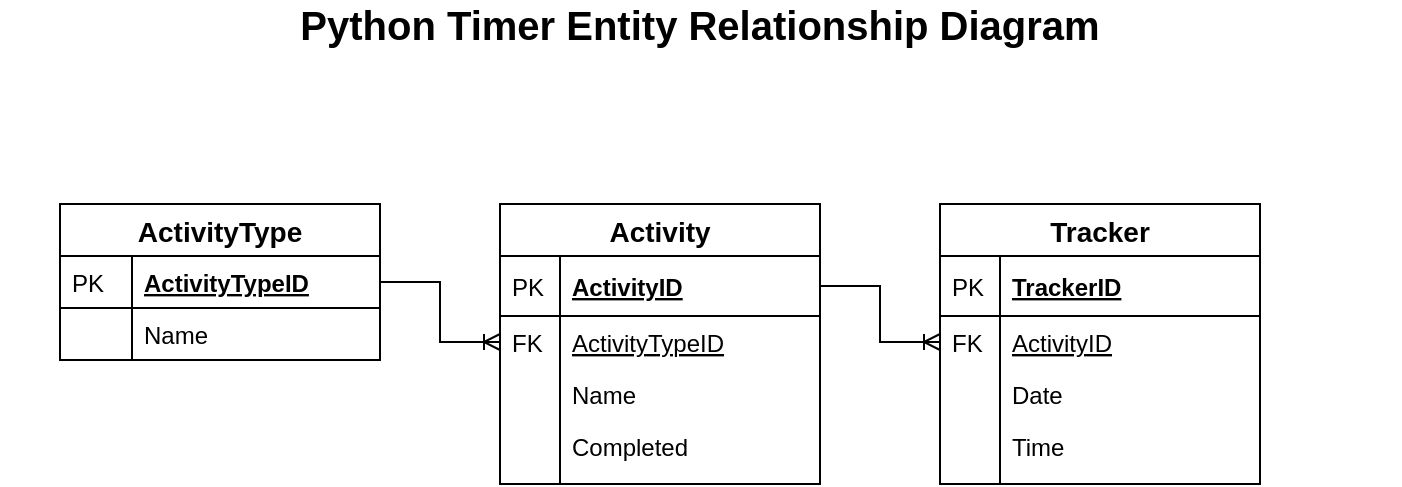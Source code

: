 <mxfile version="13.0.3" type="device"><diagram id="C5RBs43oDa-KdzZeNtuy" name="Page-1"><mxGraphModel dx="1024" dy="592" grid="1" gridSize="10" guides="1" tooltips="1" connect="1" arrows="1" fold="1" page="1" pageScale="1" pageWidth="827" pageHeight="1169" math="0" shadow="0"><root><mxCell id="WIyWlLk6GJQsqaUBKTNV-0"/><mxCell id="WIyWlLk6GJQsqaUBKTNV-1" parent="WIyWlLk6GJQsqaUBKTNV-0"/><mxCell id="zkfFHV4jXpPFQw0GAbJ--51" value="ActivityType" style="swimlane;fontStyle=1;childLayout=stackLayout;horizontal=1;startSize=26;horizontalStack=0;resizeParent=1;resizeLast=0;collapsible=1;marginBottom=0;rounded=0;shadow=0;strokeWidth=1;fontSize=14;" parent="WIyWlLk6GJQsqaUBKTNV-1" vertex="1"><mxGeometry x="90" y="140" width="160" height="78" as="geometry"><mxRectangle x="20" y="80" width="160" height="26" as="alternateBounds"/></mxGeometry></mxCell><mxCell id="zkfFHV4jXpPFQw0GAbJ--52" value="ActivityTypeID" style="shape=partialRectangle;top=0;left=0;right=0;bottom=1;align=left;verticalAlign=top;fillColor=none;spacingLeft=40;spacingRight=4;overflow=hidden;rotatable=0;points=[[0,0.5],[1,0.5]];portConstraint=eastwest;dropTarget=0;rounded=0;shadow=0;strokeWidth=1;fontStyle=5" parent="zkfFHV4jXpPFQw0GAbJ--51" vertex="1"><mxGeometry y="26" width="160" height="26" as="geometry"/></mxCell><mxCell id="zkfFHV4jXpPFQw0GAbJ--53" value="PK" style="shape=partialRectangle;top=0;left=0;bottom=0;fillColor=none;align=left;verticalAlign=top;spacingLeft=4;spacingRight=4;overflow=hidden;rotatable=0;points=[];portConstraint=eastwest;part=1;" parent="zkfFHV4jXpPFQw0GAbJ--52" vertex="1" connectable="0"><mxGeometry width="36" height="26" as="geometry"/></mxCell><mxCell id="zkfFHV4jXpPFQw0GAbJ--54" value="Name" style="shape=partialRectangle;top=0;left=0;right=0;bottom=0;align=left;verticalAlign=top;fillColor=none;spacingLeft=40;spacingRight=4;overflow=hidden;rotatable=0;points=[[0,0.5],[1,0.5]];portConstraint=eastwest;dropTarget=0;rounded=0;shadow=0;strokeWidth=1;" parent="zkfFHV4jXpPFQw0GAbJ--51" vertex="1"><mxGeometry y="52" width="160" height="26" as="geometry"/></mxCell><mxCell id="zkfFHV4jXpPFQw0GAbJ--55" value="" style="shape=partialRectangle;top=0;left=0;bottom=0;fillColor=none;align=left;verticalAlign=top;spacingLeft=4;spacingRight=4;overflow=hidden;rotatable=0;points=[];portConstraint=eastwest;part=1;" parent="zkfFHV4jXpPFQw0GAbJ--54" vertex="1" connectable="0"><mxGeometry width="36" height="26" as="geometry"/></mxCell><mxCell id="bg1hAhy8vVejMoNDWnup-25" value="Activity" style="swimlane;fontStyle=1;childLayout=stackLayout;horizontal=1;startSize=26;horizontalStack=0;resizeParent=1;resizeParentMax=0;resizeLast=0;collapsible=1;marginBottom=0;align=center;fontSize=14;" parent="WIyWlLk6GJQsqaUBKTNV-1" vertex="1"><mxGeometry x="310" y="140" width="160" height="140" as="geometry"/></mxCell><mxCell id="bg1hAhy8vVejMoNDWnup-26" value="ActivityID" style="shape=partialRectangle;top=0;left=0;right=0;bottom=1;align=left;verticalAlign=middle;fillColor=none;spacingLeft=34;spacingRight=4;overflow=hidden;rotatable=0;points=[[0,0.5],[1,0.5]];portConstraint=eastwest;dropTarget=0;fontStyle=5;fontSize=12;" parent="bg1hAhy8vVejMoNDWnup-25" vertex="1"><mxGeometry y="26" width="160" height="30" as="geometry"/></mxCell><mxCell id="bg1hAhy8vVejMoNDWnup-27" value="PK" style="shape=partialRectangle;top=0;left=0;bottom=0;fillColor=none;align=left;verticalAlign=middle;spacingLeft=4;spacingRight=4;overflow=hidden;rotatable=0;points=[];portConstraint=eastwest;part=1;fontSize=12;" parent="bg1hAhy8vVejMoNDWnup-26" vertex="1" connectable="0"><mxGeometry width="30" height="30" as="geometry"/></mxCell><mxCell id="bg1hAhy8vVejMoNDWnup-28" value="ActivityTypeID" style="shape=partialRectangle;top=0;left=0;right=0;bottom=0;align=left;verticalAlign=top;fillColor=none;spacingLeft=34;spacingRight=4;overflow=hidden;rotatable=0;points=[[0,0.5],[1,0.5]];portConstraint=eastwest;dropTarget=0;fontSize=12;fontStyle=4" parent="bg1hAhy8vVejMoNDWnup-25" vertex="1"><mxGeometry y="56" width="160" height="26" as="geometry"/></mxCell><mxCell id="bg1hAhy8vVejMoNDWnup-29" value="FK" style="shape=partialRectangle;top=0;left=0;bottom=0;fillColor=none;align=left;verticalAlign=top;spacingLeft=4;spacingRight=4;overflow=hidden;rotatable=0;points=[];portConstraint=eastwest;part=1;fontSize=12;" parent="bg1hAhy8vVejMoNDWnup-28" vertex="1" connectable="0"><mxGeometry width="30" height="26" as="geometry"/></mxCell><mxCell id="bg1hAhy8vVejMoNDWnup-30" value="Name" style="shape=partialRectangle;top=0;left=0;right=0;bottom=0;align=left;verticalAlign=top;fillColor=none;spacingLeft=34;spacingRight=4;overflow=hidden;rotatable=0;points=[[0,0.5],[1,0.5]];portConstraint=eastwest;dropTarget=0;fontSize=12;" parent="bg1hAhy8vVejMoNDWnup-25" vertex="1"><mxGeometry y="82" width="160" height="26" as="geometry"/></mxCell><mxCell id="bg1hAhy8vVejMoNDWnup-31" value="" style="shape=partialRectangle;top=0;left=0;bottom=0;fillColor=none;align=left;verticalAlign=top;spacingLeft=4;spacingRight=4;overflow=hidden;rotatable=0;points=[];portConstraint=eastwest;part=1;fontSize=12;" parent="bg1hAhy8vVejMoNDWnup-30" vertex="1" connectable="0"><mxGeometry width="30" height="26" as="geometry"/></mxCell><mxCell id="bg1hAhy8vVejMoNDWnup-32" value="Completed" style="shape=partialRectangle;top=0;left=0;right=0;bottom=0;align=left;verticalAlign=top;fillColor=none;spacingLeft=34;spacingRight=4;overflow=hidden;rotatable=0;points=[[0,0.5],[1,0.5]];portConstraint=eastwest;dropTarget=0;fontSize=12;" parent="bg1hAhy8vVejMoNDWnup-25" vertex="1"><mxGeometry y="108" width="160" height="26" as="geometry"/></mxCell><mxCell id="bg1hAhy8vVejMoNDWnup-33" value="" style="shape=partialRectangle;top=0;left=0;bottom=0;fillColor=none;align=left;verticalAlign=top;spacingLeft=4;spacingRight=4;overflow=hidden;rotatable=0;points=[];portConstraint=eastwest;part=1;fontSize=12;" parent="bg1hAhy8vVejMoNDWnup-32" vertex="1" connectable="0"><mxGeometry width="30" height="26" as="geometry"/></mxCell><mxCell id="bg1hAhy8vVejMoNDWnup-34" value="" style="shape=partialRectangle;top=0;left=0;right=0;bottom=0;align=left;verticalAlign=top;fillColor=none;spacingLeft=34;spacingRight=4;overflow=hidden;rotatable=0;points=[[0,0.5],[1,0.5]];portConstraint=eastwest;dropTarget=0;fontSize=12;" parent="bg1hAhy8vVejMoNDWnup-25" vertex="1"><mxGeometry y="134" width="160" height="6" as="geometry"/></mxCell><mxCell id="bg1hAhy8vVejMoNDWnup-35" value="" style="shape=partialRectangle;top=0;left=0;bottom=0;fillColor=none;align=left;verticalAlign=top;spacingLeft=4;spacingRight=4;overflow=hidden;rotatable=0;points=[];portConstraint=eastwest;part=1;fontSize=12;" parent="bg1hAhy8vVejMoNDWnup-34" vertex="1" connectable="0"><mxGeometry width="30" height="6" as="geometry"/></mxCell><mxCell id="bg1hAhy8vVejMoNDWnup-48" value="Tracker" style="swimlane;fontStyle=1;childLayout=stackLayout;horizontal=1;startSize=26;horizontalStack=0;resizeParent=1;resizeParentMax=0;resizeLast=0;collapsible=1;marginBottom=0;align=center;fontSize=14;" parent="WIyWlLk6GJQsqaUBKTNV-1" vertex="1"><mxGeometry x="530" y="140" width="160" height="140" as="geometry"/></mxCell><mxCell id="bg1hAhy8vVejMoNDWnup-49" value="TrackerID" style="shape=partialRectangle;top=0;left=0;right=0;bottom=1;align=left;verticalAlign=middle;fillColor=none;spacingLeft=34;spacingRight=4;overflow=hidden;rotatable=0;points=[[0,0.5],[1,0.5]];portConstraint=eastwest;dropTarget=0;fontStyle=5;fontSize=12;" parent="bg1hAhy8vVejMoNDWnup-48" vertex="1"><mxGeometry y="26" width="160" height="30" as="geometry"/></mxCell><mxCell id="bg1hAhy8vVejMoNDWnup-50" value="PK" style="shape=partialRectangle;top=0;left=0;bottom=0;fillColor=none;align=left;verticalAlign=middle;spacingLeft=4;spacingRight=4;overflow=hidden;rotatable=0;points=[];portConstraint=eastwest;part=1;fontSize=12;" parent="bg1hAhy8vVejMoNDWnup-49" vertex="1" connectable="0"><mxGeometry width="30" height="30" as="geometry"/></mxCell><mxCell id="bg1hAhy8vVejMoNDWnup-51" value="ActivityID" style="shape=partialRectangle;top=0;left=0;right=0;bottom=0;align=left;verticalAlign=top;fillColor=none;spacingLeft=34;spacingRight=4;overflow=hidden;rotatable=0;points=[[0,0.5],[1,0.5]];portConstraint=eastwest;dropTarget=0;fontSize=12;fontStyle=4" parent="bg1hAhy8vVejMoNDWnup-48" vertex="1"><mxGeometry y="56" width="160" height="26" as="geometry"/></mxCell><mxCell id="bg1hAhy8vVejMoNDWnup-52" value="FK" style="shape=partialRectangle;top=0;left=0;bottom=0;fillColor=none;align=left;verticalAlign=top;spacingLeft=4;spacingRight=4;overflow=hidden;rotatable=0;points=[];portConstraint=eastwest;part=1;fontSize=12;" parent="bg1hAhy8vVejMoNDWnup-51" vertex="1" connectable="0"><mxGeometry width="30" height="26" as="geometry"/></mxCell><mxCell id="bg1hAhy8vVejMoNDWnup-53" value="Date" style="shape=partialRectangle;top=0;left=0;right=0;bottom=0;align=left;verticalAlign=top;fillColor=none;spacingLeft=34;spacingRight=4;overflow=hidden;rotatable=0;points=[[0,0.5],[1,0.5]];portConstraint=eastwest;dropTarget=0;fontSize=12;" parent="bg1hAhy8vVejMoNDWnup-48" vertex="1"><mxGeometry y="82" width="160" height="26" as="geometry"/></mxCell><mxCell id="bg1hAhy8vVejMoNDWnup-54" value="" style="shape=partialRectangle;top=0;left=0;bottom=0;fillColor=none;align=left;verticalAlign=top;spacingLeft=4;spacingRight=4;overflow=hidden;rotatable=0;points=[];portConstraint=eastwest;part=1;fontSize=12;" parent="bg1hAhy8vVejMoNDWnup-53" vertex="1" connectable="0"><mxGeometry width="30" height="26" as="geometry"/></mxCell><mxCell id="bg1hAhy8vVejMoNDWnup-55" value="Time" style="shape=partialRectangle;top=0;left=0;right=0;bottom=0;align=left;verticalAlign=top;fillColor=none;spacingLeft=34;spacingRight=4;overflow=hidden;rotatable=0;points=[[0,0.5],[1,0.5]];portConstraint=eastwest;dropTarget=0;fontSize=12;" parent="bg1hAhy8vVejMoNDWnup-48" vertex="1"><mxGeometry y="108" width="160" height="26" as="geometry"/></mxCell><mxCell id="bg1hAhy8vVejMoNDWnup-56" value="" style="shape=partialRectangle;top=0;left=0;bottom=0;fillColor=none;align=left;verticalAlign=top;spacingLeft=4;spacingRight=4;overflow=hidden;rotatable=0;points=[];portConstraint=eastwest;part=1;fontSize=12;" parent="bg1hAhy8vVejMoNDWnup-55" vertex="1" connectable="0"><mxGeometry width="30" height="26" as="geometry"/></mxCell><mxCell id="bg1hAhy8vVejMoNDWnup-57" value="" style="shape=partialRectangle;top=0;left=0;right=0;bottom=0;align=left;verticalAlign=top;fillColor=none;spacingLeft=34;spacingRight=4;overflow=hidden;rotatable=0;points=[[0,0.5],[1,0.5]];portConstraint=eastwest;dropTarget=0;fontSize=12;" parent="bg1hAhy8vVejMoNDWnup-48" vertex="1"><mxGeometry y="134" width="160" height="6" as="geometry"/></mxCell><mxCell id="bg1hAhy8vVejMoNDWnup-58" value="" style="shape=partialRectangle;top=0;left=0;bottom=0;fillColor=none;align=left;verticalAlign=top;spacingLeft=4;spacingRight=4;overflow=hidden;rotatable=0;points=[];portConstraint=eastwest;part=1;fontSize=12;" parent="bg1hAhy8vVejMoNDWnup-57" vertex="1" connectable="0"><mxGeometry width="30" height="6" as="geometry"/></mxCell><mxCell id="bg1hAhy8vVejMoNDWnup-75" value="Python Timer Entity Relationship Diagram" style="text;html=1;strokeColor=none;fillColor=none;align=center;verticalAlign=middle;whiteSpace=wrap;rounded=0;fontSize=20;fontStyle=1" parent="WIyWlLk6GJQsqaUBKTNV-1" vertex="1"><mxGeometry x="60" y="40" width="700" height="20" as="geometry"/></mxCell><mxCell id="tVXcyzGwP2STsKcE8Rf6-15" style="edgeStyle=orthogonalEdgeStyle;rounded=0;orthogonalLoop=1;jettySize=auto;html=1;entryX=0;entryY=0.5;entryDx=0;entryDy=0;endArrow=ERoneToMany;endFill=0;" edge="1" parent="WIyWlLk6GJQsqaUBKTNV-1" source="zkfFHV4jXpPFQw0GAbJ--52" target="bg1hAhy8vVejMoNDWnup-28"><mxGeometry relative="1" as="geometry"/></mxCell><mxCell id="tVXcyzGwP2STsKcE8Rf6-16" style="edgeStyle=orthogonalEdgeStyle;rounded=0;orthogonalLoop=1;jettySize=auto;html=1;entryX=0;entryY=0.5;entryDx=0;entryDy=0;endArrow=ERoneToMany;endFill=0;" edge="1" parent="WIyWlLk6GJQsqaUBKTNV-1" source="bg1hAhy8vVejMoNDWnup-26" target="bg1hAhy8vVejMoNDWnup-51"><mxGeometry relative="1" as="geometry"/></mxCell></root></mxGraphModel></diagram></mxfile>